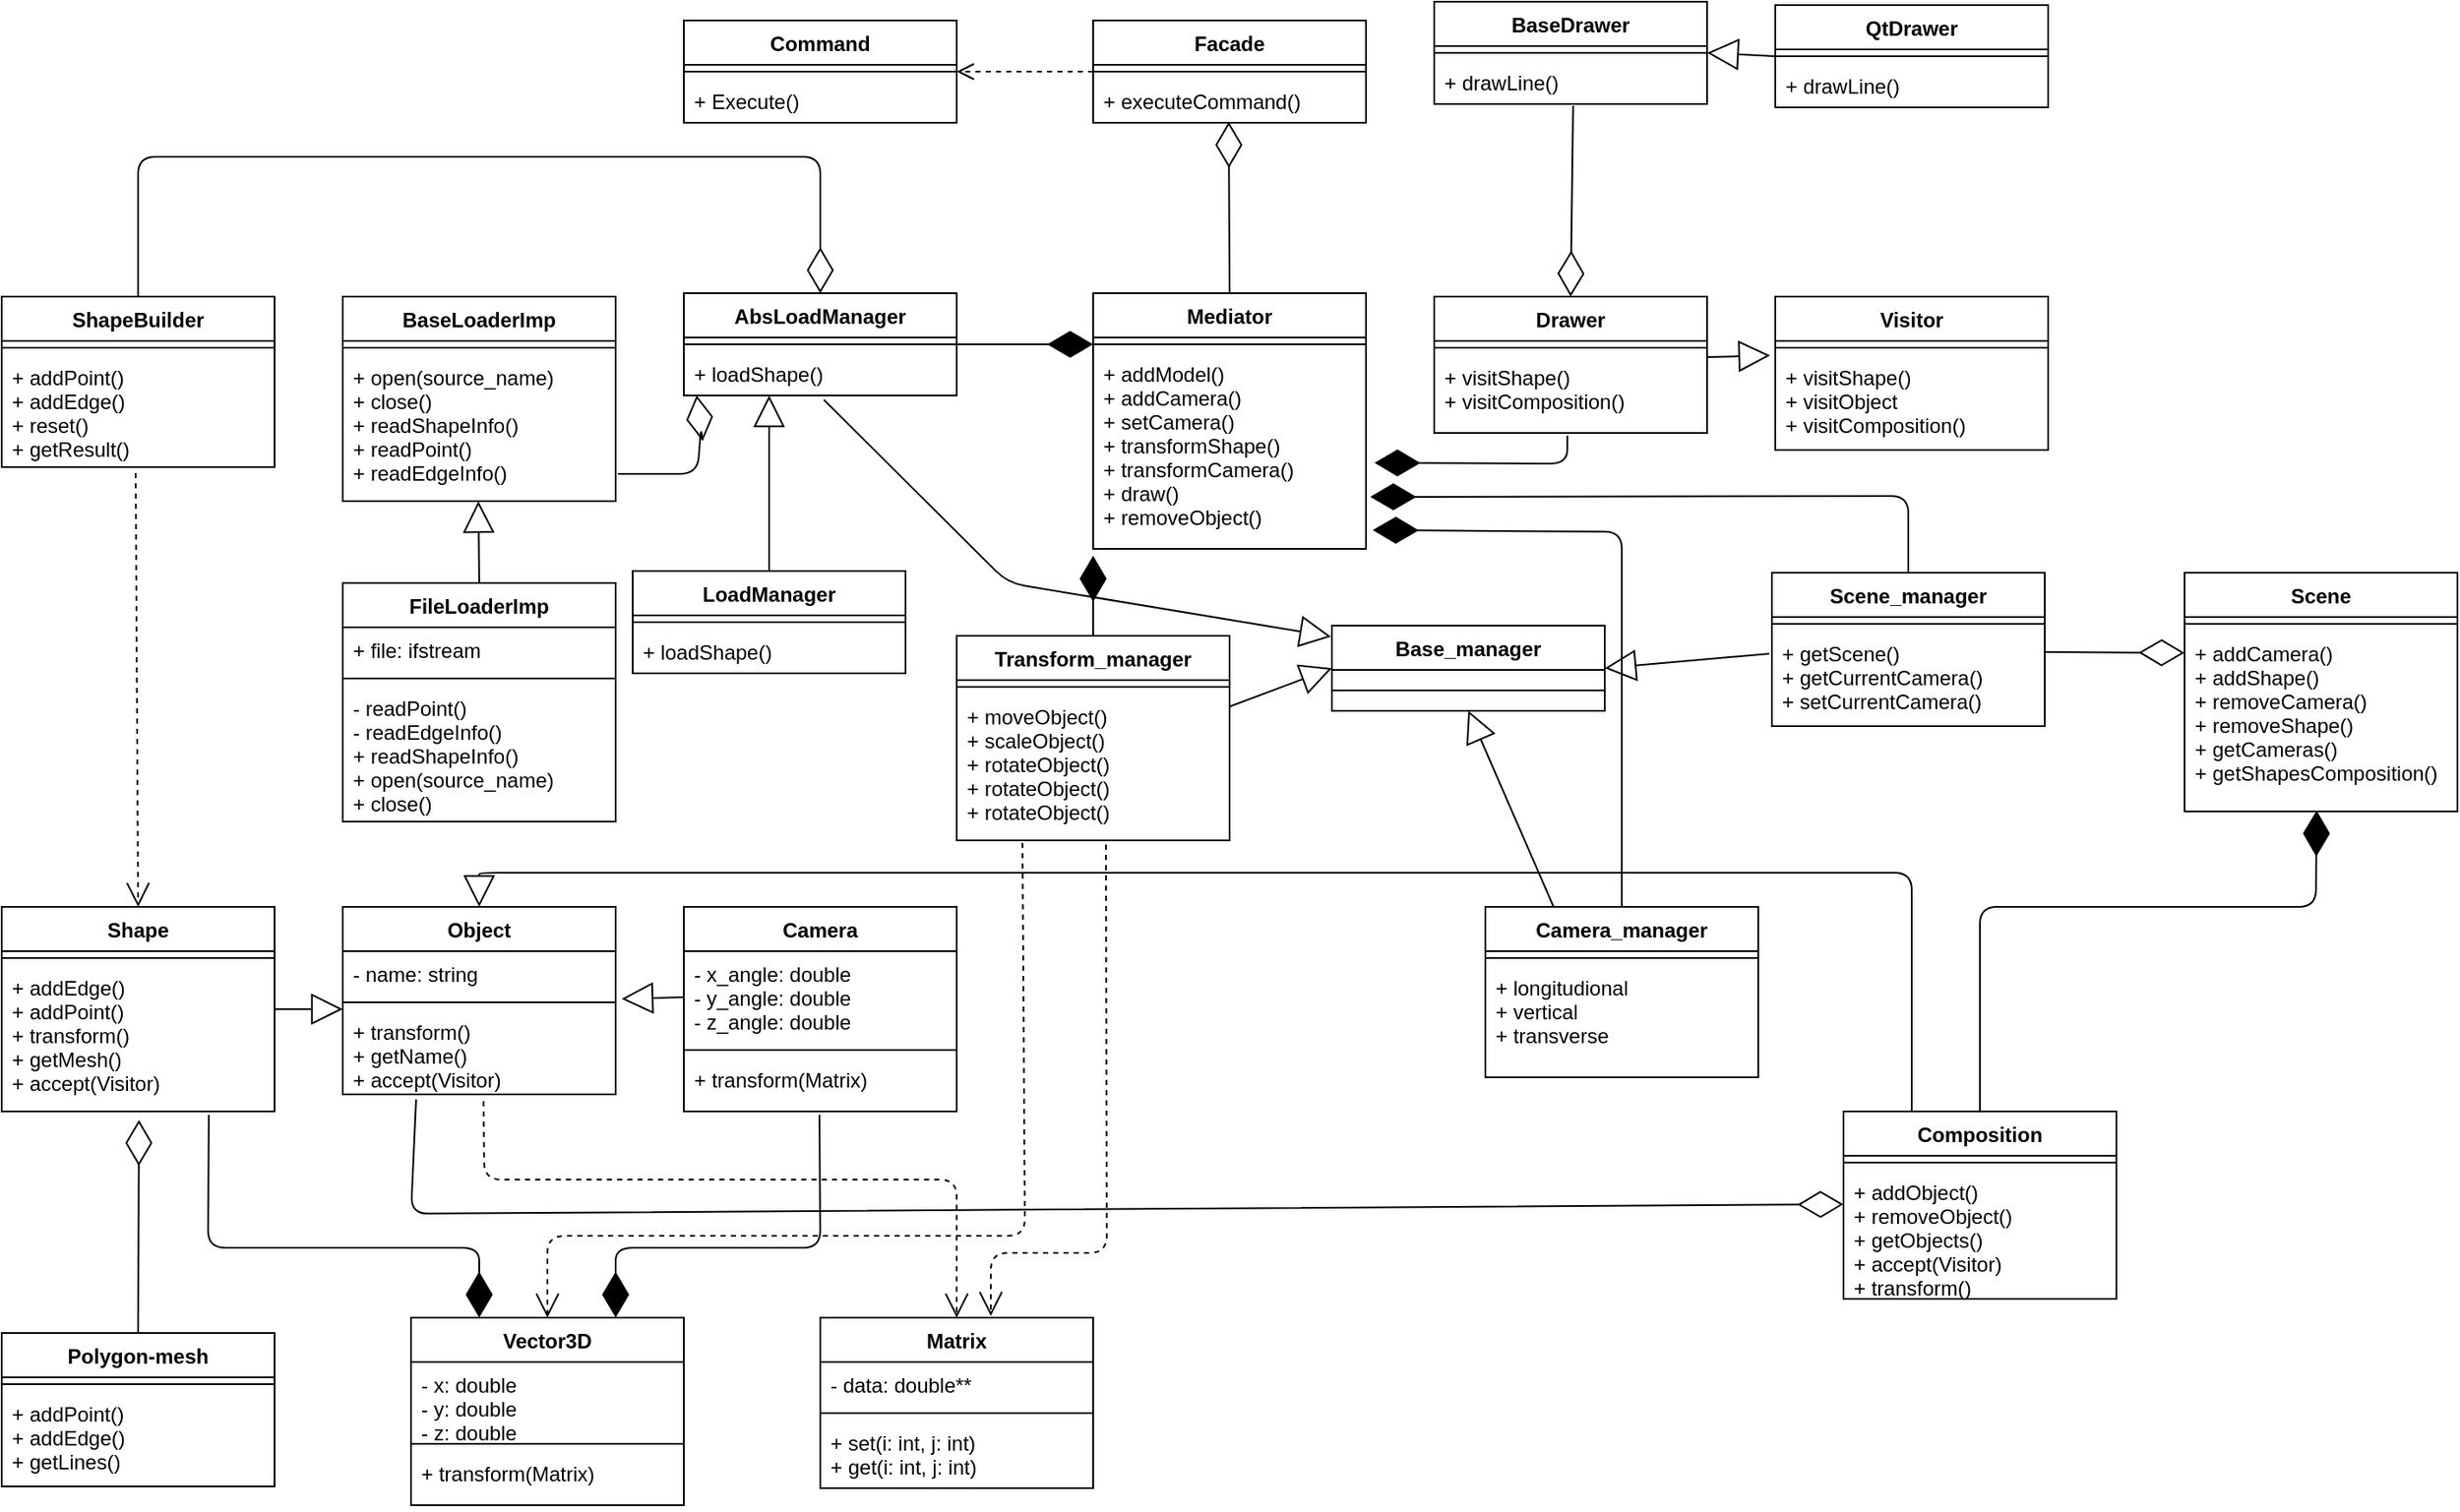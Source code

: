 <mxfile version="10.7.5" type="google"><diagram id="w1G492nWQFqVgX1udvdX" name="Page-1"><mxGraphModel dx="1858" dy="935" grid="1" gridSize="10" guides="1" tooltips="1" connect="1" arrows="1" fold="1" page="1" pageScale="1" pageWidth="827" pageHeight="1169" math="0" shadow="0"><root><mxCell id="0"/><mxCell id="1" parent="0"/><mxCell id="ys8vmqnm16T5Md3yxs8v-1" value="Facade" style="swimlane;fontStyle=1;align=center;verticalAlign=top;childLayout=stackLayout;horizontal=1;startSize=26;horizontalStack=0;resizeParent=1;resizeParentMax=0;resizeLast=0;collapsible=1;marginBottom=0;" vertex="1" parent="1"><mxGeometry x="360" y="40" width="160" height="60" as="geometry"/></mxCell><mxCell id="ys8vmqnm16T5Md3yxs8v-3" value="" style="line;strokeWidth=1;fillColor=none;align=left;verticalAlign=middle;spacingTop=-1;spacingLeft=3;spacingRight=3;rotatable=0;labelPosition=right;points=[];portConstraint=eastwest;" vertex="1" parent="ys8vmqnm16T5Md3yxs8v-1"><mxGeometry y="26" width="160" height="8" as="geometry"/></mxCell><mxCell id="ys8vmqnm16T5Md3yxs8v-4" value="+ executeCommand()" style="text;strokeColor=none;fillColor=none;align=left;verticalAlign=top;spacingLeft=4;spacingRight=4;overflow=hidden;rotatable=0;points=[[0,0.5],[1,0.5]];portConstraint=eastwest;" vertex="1" parent="ys8vmqnm16T5Md3yxs8v-1"><mxGeometry y="34" width="160" height="26" as="geometry"/></mxCell><mxCell id="ys8vmqnm16T5Md3yxs8v-5" value="Command" style="swimlane;fontStyle=1;align=center;verticalAlign=top;childLayout=stackLayout;horizontal=1;startSize=26;horizontalStack=0;resizeParent=1;resizeParentMax=0;resizeLast=0;collapsible=1;marginBottom=0;" vertex="1" parent="1"><mxGeometry x="120" y="40" width="160" height="60" as="geometry"/></mxCell><mxCell id="ys8vmqnm16T5Md3yxs8v-7" value="" style="line;strokeWidth=1;fillColor=none;align=left;verticalAlign=middle;spacingTop=-1;spacingLeft=3;spacingRight=3;rotatable=0;labelPosition=right;points=[];portConstraint=eastwest;" vertex="1" parent="ys8vmqnm16T5Md3yxs8v-5"><mxGeometry y="26" width="160" height="8" as="geometry"/></mxCell><mxCell id="ys8vmqnm16T5Md3yxs8v-8" value="+ Execute()" style="text;strokeColor=none;fillColor=none;align=left;verticalAlign=top;spacingLeft=4;spacingRight=4;overflow=hidden;rotatable=0;points=[[0,0.5],[1,0.5]];portConstraint=eastwest;" vertex="1" parent="ys8vmqnm16T5Md3yxs8v-5"><mxGeometry y="34" width="160" height="26" as="geometry"/></mxCell><mxCell id="ys8vmqnm16T5Md3yxs8v-9" value="" style="html=1;verticalAlign=bottom;endArrow=open;dashed=1;endSize=8;entryX=1;entryY=0.5;entryDx=0;entryDy=0;exitX=0;exitY=0.5;exitDx=0;exitDy=0;" edge="1" parent="1" source="ys8vmqnm16T5Md3yxs8v-1" target="ys8vmqnm16T5Md3yxs8v-5"><mxGeometry relative="1" as="geometry"><mxPoint x="440" y="210" as="sourcePoint"/><mxPoint x="360" y="210" as="targetPoint"/></mxGeometry></mxCell><mxCell id="ys8vmqnm16T5Md3yxs8v-10" value="" style="endArrow=diamondThin;endFill=0;endSize=24;html=1;entryX=0.497;entryY=0.981;entryDx=0;entryDy=0;entryPerimeter=0;" edge="1" parent="1" target="ys8vmqnm16T5Md3yxs8v-4"><mxGeometry width="160" relative="1" as="geometry"><mxPoint x="440" y="200" as="sourcePoint"/><mxPoint x="570" y="300" as="targetPoint"/></mxGeometry></mxCell><mxCell id="ys8vmqnm16T5Md3yxs8v-11" value="Mediator&#10;" style="swimlane;fontStyle=1;align=center;verticalAlign=top;childLayout=stackLayout;horizontal=1;startSize=26;horizontalStack=0;resizeParent=1;resizeParentMax=0;resizeLast=0;collapsible=1;marginBottom=0;" vertex="1" parent="1"><mxGeometry x="360" y="200" width="160" height="150" as="geometry"/></mxCell><mxCell id="ys8vmqnm16T5Md3yxs8v-13" value="" style="line;strokeWidth=1;fillColor=none;align=left;verticalAlign=middle;spacingTop=-1;spacingLeft=3;spacingRight=3;rotatable=0;labelPosition=right;points=[];portConstraint=eastwest;" vertex="1" parent="ys8vmqnm16T5Md3yxs8v-11"><mxGeometry y="26" width="160" height="8" as="geometry"/></mxCell><mxCell id="ys8vmqnm16T5Md3yxs8v-14" value="+ addModel()&#10;+ addCamera()&#10;+ setCamera()&#10;+ transformShape()&#10;+ transformCamera()&#10;+ draw()&#10;+ removeObject()&#10;" style="text;strokeColor=none;fillColor=none;align=left;verticalAlign=top;spacingLeft=4;spacingRight=4;overflow=hidden;rotatable=0;points=[[0,0.5],[1,0.5]];portConstraint=eastwest;" vertex="1" parent="ys8vmqnm16T5Md3yxs8v-11"><mxGeometry y="34" width="160" height="116" as="geometry"/></mxCell><mxCell id="ys8vmqnm16T5Md3yxs8v-15" value="Drawer" style="swimlane;fontStyle=1;align=center;verticalAlign=top;childLayout=stackLayout;horizontal=1;startSize=26;horizontalStack=0;resizeParent=1;resizeParentMax=0;resizeLast=0;collapsible=1;marginBottom=0;" vertex="1" parent="1"><mxGeometry x="560" y="202" width="160" height="80" as="geometry"/></mxCell><mxCell id="ys8vmqnm16T5Md3yxs8v-17" value="" style="line;strokeWidth=1;fillColor=none;align=left;verticalAlign=middle;spacingTop=-1;spacingLeft=3;spacingRight=3;rotatable=0;labelPosition=right;points=[];portConstraint=eastwest;" vertex="1" parent="ys8vmqnm16T5Md3yxs8v-15"><mxGeometry y="26" width="160" height="8" as="geometry"/></mxCell><mxCell id="ys8vmqnm16T5Md3yxs8v-18" value="+ visitShape()&#10;+ visitComposition()&#10;" style="text;strokeColor=none;fillColor=none;align=left;verticalAlign=top;spacingLeft=4;spacingRight=4;overflow=hidden;rotatable=0;points=[[0,0.5],[1,0.5]];portConstraint=eastwest;" vertex="1" parent="ys8vmqnm16T5Md3yxs8v-15"><mxGeometry y="34" width="160" height="46" as="geometry"/></mxCell><mxCell id="ys8vmqnm16T5Md3yxs8v-19" value="" style="endArrow=diamondThin;endFill=0;endSize=24;html=1;entryX=0.5;entryY=0;entryDx=0;entryDy=0;exitX=0.509;exitY=1.039;exitDx=0;exitDy=0;exitPerimeter=0;" edge="1" parent="1" source="ys8vmqnm16T5Md3yxs8v-23" target="ys8vmqnm16T5Md3yxs8v-15"><mxGeometry width="160" relative="1" as="geometry"><mxPoint x="640" y="120" as="sourcePoint"/><mxPoint x="740" y="110" as="targetPoint"/></mxGeometry></mxCell><mxCell id="ys8vmqnm16T5Md3yxs8v-20" value="BaseDrawer" style="swimlane;fontStyle=1;align=center;verticalAlign=top;childLayout=stackLayout;horizontal=1;startSize=26;horizontalStack=0;resizeParent=1;resizeParentMax=0;resizeLast=0;collapsible=1;marginBottom=0;" vertex="1" parent="1"><mxGeometry x="560" y="29" width="160" height="60" as="geometry"/></mxCell><mxCell id="ys8vmqnm16T5Md3yxs8v-22" value="" style="line;strokeWidth=1;fillColor=none;align=left;verticalAlign=middle;spacingTop=-1;spacingLeft=3;spacingRight=3;rotatable=0;labelPosition=right;points=[];portConstraint=eastwest;" vertex="1" parent="ys8vmqnm16T5Md3yxs8v-20"><mxGeometry y="26" width="160" height="8" as="geometry"/></mxCell><mxCell id="ys8vmqnm16T5Md3yxs8v-23" value="+ drawLine()" style="text;strokeColor=none;fillColor=none;align=left;verticalAlign=top;spacingLeft=4;spacingRight=4;overflow=hidden;rotatable=0;points=[[0,0.5],[1,0.5]];portConstraint=eastwest;" vertex="1" parent="ys8vmqnm16T5Md3yxs8v-20"><mxGeometry y="34" width="160" height="26" as="geometry"/></mxCell><mxCell id="ys8vmqnm16T5Md3yxs8v-25" value="QtDrawer" style="swimlane;fontStyle=1;align=center;verticalAlign=top;childLayout=stackLayout;horizontal=1;startSize=26;horizontalStack=0;resizeParent=1;resizeParentMax=0;resizeLast=0;collapsible=1;marginBottom=0;" vertex="1" parent="1"><mxGeometry x="760" y="31" width="160" height="60" as="geometry"/></mxCell><mxCell id="ys8vmqnm16T5Md3yxs8v-27" value="" style="line;strokeWidth=1;fillColor=none;align=left;verticalAlign=middle;spacingTop=-1;spacingLeft=3;spacingRight=3;rotatable=0;labelPosition=right;points=[];portConstraint=eastwest;" vertex="1" parent="ys8vmqnm16T5Md3yxs8v-25"><mxGeometry y="26" width="160" height="8" as="geometry"/></mxCell><mxCell id="ys8vmqnm16T5Md3yxs8v-28" value="+ drawLine()" style="text;strokeColor=none;fillColor=none;align=left;verticalAlign=top;spacingLeft=4;spacingRight=4;overflow=hidden;rotatable=0;points=[[0,0.5],[1,0.5]];portConstraint=eastwest;" vertex="1" parent="ys8vmqnm16T5Md3yxs8v-25"><mxGeometry y="34" width="160" height="26" as="geometry"/></mxCell><mxCell id="ys8vmqnm16T5Md3yxs8v-29" value="" style="endArrow=block;endSize=16;endFill=0;html=1;exitX=0;exitY=0.5;exitDx=0;exitDy=0;entryX=1;entryY=0.5;entryDx=0;entryDy=0;" edge="1" parent="1" source="ys8vmqnm16T5Md3yxs8v-25" target="ys8vmqnm16T5Md3yxs8v-20"><mxGeometry width="160" relative="1" as="geometry"><mxPoint x="860" y="140" as="sourcePoint"/><mxPoint x="1020" y="140" as="targetPoint"/></mxGeometry></mxCell><mxCell id="ys8vmqnm16T5Md3yxs8v-30" value="Visitor" style="swimlane;fontStyle=1;align=center;verticalAlign=top;childLayout=stackLayout;horizontal=1;startSize=26;horizontalStack=0;resizeParent=1;resizeParentMax=0;resizeLast=0;collapsible=1;marginBottom=0;" vertex="1" parent="1"><mxGeometry x="760" y="202" width="160" height="90" as="geometry"/></mxCell><mxCell id="ys8vmqnm16T5Md3yxs8v-32" value="" style="line;strokeWidth=1;fillColor=none;align=left;verticalAlign=middle;spacingTop=-1;spacingLeft=3;spacingRight=3;rotatable=0;labelPosition=right;points=[];portConstraint=eastwest;" vertex="1" parent="ys8vmqnm16T5Md3yxs8v-30"><mxGeometry y="26" width="160" height="8" as="geometry"/></mxCell><mxCell id="ys8vmqnm16T5Md3yxs8v-33" value="+ visitShape()&#10;+ visitObject&#10;+ visitComposition()" style="text;strokeColor=none;fillColor=none;align=left;verticalAlign=top;spacingLeft=4;spacingRight=4;overflow=hidden;rotatable=0;points=[[0,0.5],[1,0.5]];portConstraint=eastwest;" vertex="1" parent="ys8vmqnm16T5Md3yxs8v-30"><mxGeometry y="34" width="160" height="56" as="geometry"/></mxCell><mxCell id="ys8vmqnm16T5Md3yxs8v-34" value="" style="endArrow=block;endSize=16;endFill=0;html=1;exitX=1;exitY=0.033;exitDx=0;exitDy=0;exitPerimeter=0;entryX=-0.019;entryY=0.009;entryDx=0;entryDy=0;entryPerimeter=0;" edge="1" parent="1" source="ys8vmqnm16T5Md3yxs8v-18" target="ys8vmqnm16T5Md3yxs8v-33"><mxGeometry width="160" relative="1" as="geometry"><mxPoint x="680" y="450" as="sourcePoint"/><mxPoint x="750" y="238" as="targetPoint"/></mxGeometry></mxCell><mxCell id="ys8vmqnm16T5Md3yxs8v-35" value="" style="endArrow=diamondThin;endFill=1;endSize=24;html=1;exitX=0.488;exitY=1.033;exitDx=0;exitDy=0;exitPerimeter=0;entryX=1.031;entryY=0.565;entryDx=0;entryDy=0;entryPerimeter=0;" edge="1" parent="1" source="ys8vmqnm16T5Md3yxs8v-18" target="ys8vmqnm16T5Md3yxs8v-14"><mxGeometry width="160" relative="1" as="geometry"><mxPoint x="560" y="470" as="sourcePoint"/><mxPoint x="638" y="360" as="targetPoint"/><Array as="points"><mxPoint x="638" y="300"/></Array></mxGeometry></mxCell><mxCell id="ys8vmqnm16T5Md3yxs8v-40" value="AbsLoadManager" style="swimlane;fontStyle=1;align=center;verticalAlign=top;childLayout=stackLayout;horizontal=1;startSize=26;horizontalStack=0;resizeParent=1;resizeParentMax=0;resizeLast=0;collapsible=1;marginBottom=0;" vertex="1" parent="1"><mxGeometry x="120" y="200" width="160" height="60" as="geometry"/></mxCell><mxCell id="ys8vmqnm16T5Md3yxs8v-42" value="" style="line;strokeWidth=1;fillColor=none;align=left;verticalAlign=middle;spacingTop=-1;spacingLeft=3;spacingRight=3;rotatable=0;labelPosition=right;points=[];portConstraint=eastwest;" vertex="1" parent="ys8vmqnm16T5Md3yxs8v-40"><mxGeometry y="26" width="160" height="8" as="geometry"/></mxCell><mxCell id="ys8vmqnm16T5Md3yxs8v-43" value="+ loadShape()" style="text;strokeColor=none;fillColor=none;align=left;verticalAlign=top;spacingLeft=4;spacingRight=4;overflow=hidden;rotatable=0;points=[[0,0.5],[1,0.5]];portConstraint=eastwest;" vertex="1" parent="ys8vmqnm16T5Md3yxs8v-40"><mxGeometry y="34" width="160" height="26" as="geometry"/></mxCell><mxCell id="ys8vmqnm16T5Md3yxs8v-45" value="BaseLoaderImp" style="swimlane;fontStyle=1;align=center;verticalAlign=top;childLayout=stackLayout;horizontal=1;startSize=26;horizontalStack=0;resizeParent=1;resizeParentMax=0;resizeLast=0;collapsible=1;marginBottom=0;" vertex="1" parent="1"><mxGeometry x="-80" y="202" width="160" height="120" as="geometry"/></mxCell><mxCell id="ys8vmqnm16T5Md3yxs8v-47" value="" style="line;strokeWidth=1;fillColor=none;align=left;verticalAlign=middle;spacingTop=-1;spacingLeft=3;spacingRight=3;rotatable=0;labelPosition=right;points=[];portConstraint=eastwest;" vertex="1" parent="ys8vmqnm16T5Md3yxs8v-45"><mxGeometry y="26" width="160" height="8" as="geometry"/></mxCell><mxCell id="ys8vmqnm16T5Md3yxs8v-48" value="+ open(source_name)&#10;+ close()&#10;+ readShapeInfo()&#10;+ readPoint()&#10;+ readEdgeInfo()&#10;" style="text;strokeColor=none;fillColor=none;align=left;verticalAlign=top;spacingLeft=4;spacingRight=4;overflow=hidden;rotatable=0;points=[[0,0.5],[1,0.5]];portConstraint=eastwest;" vertex="1" parent="ys8vmqnm16T5Md3yxs8v-45"><mxGeometry y="34" width="160" height="86" as="geometry"/></mxCell><mxCell id="ys8vmqnm16T5Md3yxs8v-49" value="FileLoaderImp" style="swimlane;fontStyle=1;align=center;verticalAlign=top;childLayout=stackLayout;horizontal=1;startSize=26;horizontalStack=0;resizeParent=1;resizeParentMax=0;resizeLast=0;collapsible=1;marginBottom=0;" vertex="1" parent="1"><mxGeometry x="-80" y="370" width="160" height="140" as="geometry"/></mxCell><mxCell id="ys8vmqnm16T5Md3yxs8v-50" value="+ file: ifstream" style="text;strokeColor=none;fillColor=none;align=left;verticalAlign=top;spacingLeft=4;spacingRight=4;overflow=hidden;rotatable=0;points=[[0,0.5],[1,0.5]];portConstraint=eastwest;" vertex="1" parent="ys8vmqnm16T5Md3yxs8v-49"><mxGeometry y="26" width="160" height="26" as="geometry"/></mxCell><mxCell id="ys8vmqnm16T5Md3yxs8v-51" value="" style="line;strokeWidth=1;fillColor=none;align=left;verticalAlign=middle;spacingTop=-1;spacingLeft=3;spacingRight=3;rotatable=0;labelPosition=right;points=[];portConstraint=eastwest;" vertex="1" parent="ys8vmqnm16T5Md3yxs8v-49"><mxGeometry y="52" width="160" height="8" as="geometry"/></mxCell><mxCell id="ys8vmqnm16T5Md3yxs8v-52" value="- readPoint()&#10;- readEdgeInfo()&#10;+ readShapeInfo()&#10;+ open(source_name)&#10;+ close()&#10;" style="text;strokeColor=none;fillColor=none;align=left;verticalAlign=top;spacingLeft=4;spacingRight=4;overflow=hidden;rotatable=0;points=[[0,0.5],[1,0.5]];portConstraint=eastwest;" vertex="1" parent="ys8vmqnm16T5Md3yxs8v-49"><mxGeometry y="60" width="160" height="80" as="geometry"/></mxCell><mxCell id="ys8vmqnm16T5Md3yxs8v-54" value="" style="endArrow=block;endSize=16;endFill=0;html=1;exitX=0.5;exitY=0;exitDx=0;exitDy=0;entryX=0.497;entryY=1;entryDx=0;entryDy=0;entryPerimeter=0;" edge="1" parent="1" source="ys8vmqnm16T5Md3yxs8v-49" target="ys8vmqnm16T5Md3yxs8v-48"><mxGeometry width="160" relative="1" as="geometry"><mxPoint x="80" y="620" as="sourcePoint"/><mxPoint x="240" y="620" as="targetPoint"/></mxGeometry></mxCell><mxCell id="ys8vmqnm16T5Md3yxs8v-56" value="" style="endArrow=diamondThin;endFill=0;endSize=24;html=1;exitX=1.009;exitY=0.814;exitDx=0;exitDy=0;entryX=0.047;entryY=1;entryDx=0;entryDy=0;entryPerimeter=0;exitPerimeter=0;" edge="1" parent="1" source="ys8vmqnm16T5Md3yxs8v-48" target="ys8vmqnm16T5Md3yxs8v-43"><mxGeometry width="160" relative="1" as="geometry"><mxPoint x="140" y="410" as="sourcePoint"/><mxPoint x="180" y="279" as="targetPoint"/><Array as="points"><mxPoint x="128" y="306"/><mxPoint x="130" y="279"/></Array></mxGeometry></mxCell><mxCell id="ys8vmqnm16T5Md3yxs8v-57" value="LoadManager" style="swimlane;fontStyle=1;align=center;verticalAlign=top;childLayout=stackLayout;horizontal=1;startSize=26;horizontalStack=0;resizeParent=1;resizeParentMax=0;resizeLast=0;collapsible=1;marginBottom=0;" vertex="1" parent="1"><mxGeometry x="90" y="363" width="160" height="60" as="geometry"/></mxCell><mxCell id="ys8vmqnm16T5Md3yxs8v-59" value="" style="line;strokeWidth=1;fillColor=none;align=left;verticalAlign=middle;spacingTop=-1;spacingLeft=3;spacingRight=3;rotatable=0;labelPosition=right;points=[];portConstraint=eastwest;" vertex="1" parent="ys8vmqnm16T5Md3yxs8v-57"><mxGeometry y="26" width="160" height="8" as="geometry"/></mxCell><mxCell id="ys8vmqnm16T5Md3yxs8v-60" value="+ loadShape()" style="text;strokeColor=none;fillColor=none;align=left;verticalAlign=top;spacingLeft=4;spacingRight=4;overflow=hidden;rotatable=0;points=[[0,0.5],[1,0.5]];portConstraint=eastwest;" vertex="1" parent="ys8vmqnm16T5Md3yxs8v-57"><mxGeometry y="34" width="160" height="26" as="geometry"/></mxCell><mxCell id="ys8vmqnm16T5Md3yxs8v-62" value="" style="endArrow=block;endSize=16;endFill=0;html=1;exitX=0.5;exitY=0;exitDx=0;exitDy=0;entryX=0.497;entryY=1.039;entryDx=0;entryDy=0;entryPerimeter=0;" edge="1" parent="1" source="ys8vmqnm16T5Md3yxs8v-57"><mxGeometry width="160" relative="1" as="geometry"><mxPoint x="360" y="409" as="sourcePoint"/><mxPoint x="170" y="260" as="targetPoint"/></mxGeometry></mxCell><mxCell id="ys8vmqnm16T5Md3yxs8v-63" value="" style="endArrow=diamondThin;endFill=1;endSize=24;html=1;exitX=1;exitY=0.5;exitDx=0;exitDy=0;" edge="1" parent="1" source="ys8vmqnm16T5Md3yxs8v-40"><mxGeometry width="160" relative="1" as="geometry"><mxPoint x="400" y="440" as="sourcePoint"/><mxPoint x="360" y="230" as="targetPoint"/></mxGeometry></mxCell><mxCell id="ys8vmqnm16T5Md3yxs8v-64" value="ShapeBuilder" style="swimlane;fontStyle=1;align=center;verticalAlign=top;childLayout=stackLayout;horizontal=1;startSize=26;horizontalStack=0;resizeParent=1;resizeParentMax=0;resizeLast=0;collapsible=1;marginBottom=0;" vertex="1" parent="1"><mxGeometry x="-280" y="202" width="160" height="100" as="geometry"/></mxCell><mxCell id="ys8vmqnm16T5Md3yxs8v-66" value="" style="line;strokeWidth=1;fillColor=none;align=left;verticalAlign=middle;spacingTop=-1;spacingLeft=3;spacingRight=3;rotatable=0;labelPosition=right;points=[];portConstraint=eastwest;" vertex="1" parent="ys8vmqnm16T5Md3yxs8v-64"><mxGeometry y="26" width="160" height="8" as="geometry"/></mxCell><mxCell id="ys8vmqnm16T5Md3yxs8v-67" value="+ addPoint()&#10;+ addEdge()&#10;+ reset()&#10;+ getResult()&#10;" style="text;strokeColor=none;fillColor=none;align=left;verticalAlign=top;spacingLeft=4;spacingRight=4;overflow=hidden;rotatable=0;points=[[0,0.5],[1,0.5]];portConstraint=eastwest;" vertex="1" parent="ys8vmqnm16T5Md3yxs8v-64"><mxGeometry y="34" width="160" height="66" as="geometry"/></mxCell><mxCell id="ys8vmqnm16T5Md3yxs8v-69" value="" style="endArrow=diamondThin;endFill=0;endSize=24;html=1;exitX=0.5;exitY=0;exitDx=0;exitDy=0;entryX=0.5;entryY=0;entryDx=0;entryDy=0;" edge="1" parent="1" source="ys8vmqnm16T5Md3yxs8v-64" target="ys8vmqnm16T5Md3yxs8v-40"><mxGeometry width="160" relative="1" as="geometry"><mxPoint x="-140" y="110" as="sourcePoint"/><mxPoint x="300" y="120" as="targetPoint"/><Array as="points"><mxPoint x="-200" y="120"/><mxPoint x="200" y="120"/></Array></mxGeometry></mxCell><mxCell id="ys8vmqnm16T5Md3yxs8v-70" value="Shape" style="swimlane;fontStyle=1;align=center;verticalAlign=top;childLayout=stackLayout;horizontal=1;startSize=26;horizontalStack=0;resizeParent=1;resizeParentMax=0;resizeLast=0;collapsible=1;marginBottom=0;" vertex="1" parent="1"><mxGeometry x="-280" y="560" width="160" height="120" as="geometry"/></mxCell><mxCell id="ys8vmqnm16T5Md3yxs8v-72" value="" style="line;strokeWidth=1;fillColor=none;align=left;verticalAlign=middle;spacingTop=-1;spacingLeft=3;spacingRight=3;rotatable=0;labelPosition=right;points=[];portConstraint=eastwest;" vertex="1" parent="ys8vmqnm16T5Md3yxs8v-70"><mxGeometry y="26" width="160" height="8" as="geometry"/></mxCell><mxCell id="ys8vmqnm16T5Md3yxs8v-73" value="+ addEdge()&#10;+ addPoint()&#10;+ transform()&#10;+ getMesh()&#10;+ accept(Visitor)&#10;" style="text;strokeColor=none;fillColor=none;align=left;verticalAlign=top;spacingLeft=4;spacingRight=4;overflow=hidden;rotatable=0;points=[[0,0.5],[1,0.5]];portConstraint=eastwest;" vertex="1" parent="ys8vmqnm16T5Md3yxs8v-70"><mxGeometry y="34" width="160" height="86" as="geometry"/></mxCell><mxCell id="ys8vmqnm16T5Md3yxs8v-74" value="" style="endArrow=open;endSize=12;dashed=1;html=1;exitX=0.491;exitY=1.053;exitDx=0;exitDy=0;exitPerimeter=0;entryX=0.5;entryY=0;entryDx=0;entryDy=0;" edge="1" parent="1" source="ys8vmqnm16T5Md3yxs8v-67" target="ys8vmqnm16T5Md3yxs8v-70"><mxGeometry width="160" relative="1" as="geometry"><mxPoint x="-300" y="450" as="sourcePoint"/><mxPoint x="-140" y="450" as="targetPoint"/></mxGeometry></mxCell><mxCell id="ys8vmqnm16T5Md3yxs8v-75" value="Polygon-mesh" style="swimlane;fontStyle=1;align=center;verticalAlign=top;childLayout=stackLayout;horizontal=1;startSize=26;horizontalStack=0;resizeParent=1;resizeParentMax=0;resizeLast=0;collapsible=1;marginBottom=0;" vertex="1" parent="1"><mxGeometry x="-280" y="810" width="160" height="90" as="geometry"/></mxCell><mxCell id="ys8vmqnm16T5Md3yxs8v-77" value="" style="line;strokeWidth=1;fillColor=none;align=left;verticalAlign=middle;spacingTop=-1;spacingLeft=3;spacingRight=3;rotatable=0;labelPosition=right;points=[];portConstraint=eastwest;" vertex="1" parent="ys8vmqnm16T5Md3yxs8v-75"><mxGeometry y="26" width="160" height="8" as="geometry"/></mxCell><mxCell id="ys8vmqnm16T5Md3yxs8v-78" value="+ addPoint()&#10;+ addEdge()&#10;+ getLines()&#10;" style="text;strokeColor=none;fillColor=none;align=left;verticalAlign=top;spacingLeft=4;spacingRight=4;overflow=hidden;rotatable=0;points=[[0,0.5],[1,0.5]];portConstraint=eastwest;" vertex="1" parent="ys8vmqnm16T5Md3yxs8v-75"><mxGeometry y="34" width="160" height="56" as="geometry"/></mxCell><mxCell id="ys8vmqnm16T5Md3yxs8v-80" value="" style="endArrow=diamondThin;endFill=0;endSize=24;html=1;exitX=0.5;exitY=0;exitDx=0;exitDy=0;entryX=0.503;entryY=1.058;entryDx=0;entryDy=0;entryPerimeter=0;" edge="1" parent="1" source="ys8vmqnm16T5Md3yxs8v-75" target="ys8vmqnm16T5Md3yxs8v-73"><mxGeometry width="160" relative="1" as="geometry"><mxPoint x="-210" y="740" as="sourcePoint"/><mxPoint x="-50" y="740" as="targetPoint"/></mxGeometry></mxCell><mxCell id="ys8vmqnm16T5Md3yxs8v-81" value="Object" style="swimlane;fontStyle=1;align=center;verticalAlign=top;childLayout=stackLayout;horizontal=1;startSize=26;horizontalStack=0;resizeParent=1;resizeParentMax=0;resizeLast=0;collapsible=1;marginBottom=0;" vertex="1" parent="1"><mxGeometry x="-80" y="560" width="160" height="110" as="geometry"/></mxCell><mxCell id="ys8vmqnm16T5Md3yxs8v-82" value="- name: string" style="text;strokeColor=none;fillColor=none;align=left;verticalAlign=top;spacingLeft=4;spacingRight=4;overflow=hidden;rotatable=0;points=[[0,0.5],[1,0.5]];portConstraint=eastwest;" vertex="1" parent="ys8vmqnm16T5Md3yxs8v-81"><mxGeometry y="26" width="160" height="26" as="geometry"/></mxCell><mxCell id="ys8vmqnm16T5Md3yxs8v-83" value="" style="line;strokeWidth=1;fillColor=none;align=left;verticalAlign=middle;spacingTop=-1;spacingLeft=3;spacingRight=3;rotatable=0;labelPosition=right;points=[];portConstraint=eastwest;" vertex="1" parent="ys8vmqnm16T5Md3yxs8v-81"><mxGeometry y="52" width="160" height="8" as="geometry"/></mxCell><mxCell id="ys8vmqnm16T5Md3yxs8v-84" value="+ transform()&#10;+ getName()&#10;+ accept(Visitor)&#10;" style="text;strokeColor=none;fillColor=none;align=left;verticalAlign=top;spacingLeft=4;spacingRight=4;overflow=hidden;rotatable=0;points=[[0,0.5],[1,0.5]];portConstraint=eastwest;" vertex="1" parent="ys8vmqnm16T5Md3yxs8v-81"><mxGeometry y="60" width="160" height="50" as="geometry"/></mxCell><mxCell id="ys8vmqnm16T5Md3yxs8v-85" value="" style="endArrow=block;endSize=16;endFill=0;html=1;" edge="1" parent="1"><mxGeometry width="160" relative="1" as="geometry"><mxPoint x="-120" y="620" as="sourcePoint"/><mxPoint x="-80" y="620" as="targetPoint"/></mxGeometry></mxCell><mxCell id="ys8vmqnm16T5Md3yxs8v-86" value="Camera" style="swimlane;fontStyle=1;align=center;verticalAlign=top;childLayout=stackLayout;horizontal=1;startSize=26;horizontalStack=0;resizeParent=1;resizeParentMax=0;resizeLast=0;collapsible=1;marginBottom=0;" vertex="1" parent="1"><mxGeometry x="120" y="560" width="160" height="120" as="geometry"/></mxCell><mxCell id="ys8vmqnm16T5Md3yxs8v-87" value="- x_angle: double&#10;- y_angle: double&#10;- z_angle: double&#10;" style="text;strokeColor=none;fillColor=none;align=left;verticalAlign=top;spacingLeft=4;spacingRight=4;overflow=hidden;rotatable=0;points=[[0,0.5],[1,0.5]];portConstraint=eastwest;" vertex="1" parent="ys8vmqnm16T5Md3yxs8v-86"><mxGeometry y="26" width="160" height="54" as="geometry"/></mxCell><mxCell id="ys8vmqnm16T5Md3yxs8v-88" value="" style="line;strokeWidth=1;fillColor=none;align=left;verticalAlign=middle;spacingTop=-1;spacingLeft=3;spacingRight=3;rotatable=0;labelPosition=right;points=[];portConstraint=eastwest;" vertex="1" parent="ys8vmqnm16T5Md3yxs8v-86"><mxGeometry y="80" width="160" height="8" as="geometry"/></mxCell><mxCell id="ys8vmqnm16T5Md3yxs8v-89" value="+ transform(Matrix)" style="text;strokeColor=none;fillColor=none;align=left;verticalAlign=top;spacingLeft=4;spacingRight=4;overflow=hidden;rotatable=0;points=[[0,0.5],[1,0.5]];portConstraint=eastwest;" vertex="1" parent="ys8vmqnm16T5Md3yxs8v-86"><mxGeometry y="88" width="160" height="32" as="geometry"/></mxCell><mxCell id="ys8vmqnm16T5Md3yxs8v-90" value="Vector3D" style="swimlane;fontStyle=1;align=center;verticalAlign=top;childLayout=stackLayout;horizontal=1;startSize=26;horizontalStack=0;resizeParent=1;resizeParentMax=0;resizeLast=0;collapsible=1;marginBottom=0;" vertex="1" parent="1"><mxGeometry x="-40" y="801" width="160" height="110" as="geometry"/></mxCell><mxCell id="ys8vmqnm16T5Md3yxs8v-91" value="- x: double&#10;- y: double&#10;- z: double&#10;" style="text;strokeColor=none;fillColor=none;align=left;verticalAlign=top;spacingLeft=4;spacingRight=4;overflow=hidden;rotatable=0;points=[[0,0.5],[1,0.5]];portConstraint=eastwest;" vertex="1" parent="ys8vmqnm16T5Md3yxs8v-90"><mxGeometry y="26" width="160" height="44" as="geometry"/></mxCell><mxCell id="ys8vmqnm16T5Md3yxs8v-92" value="" style="line;strokeWidth=1;fillColor=none;align=left;verticalAlign=middle;spacingTop=-1;spacingLeft=3;spacingRight=3;rotatable=0;labelPosition=right;points=[];portConstraint=eastwest;" vertex="1" parent="ys8vmqnm16T5Md3yxs8v-90"><mxGeometry y="70" width="160" height="8" as="geometry"/></mxCell><mxCell id="ys8vmqnm16T5Md3yxs8v-93" value="+ transform(Matrix)" style="text;strokeColor=none;fillColor=none;align=left;verticalAlign=top;spacingLeft=4;spacingRight=4;overflow=hidden;rotatable=0;points=[[0,0.5],[1,0.5]];portConstraint=eastwest;" vertex="1" parent="ys8vmqnm16T5Md3yxs8v-90"><mxGeometry y="78" width="160" height="32" as="geometry"/></mxCell><mxCell id="ys8vmqnm16T5Md3yxs8v-95" value="" style="endArrow=diamondThin;endFill=1;endSize=24;html=1;exitX=0.759;exitY=1.023;exitDx=0;exitDy=0;exitPerimeter=0;entryX=0.25;entryY=0;entryDx=0;entryDy=0;" edge="1" parent="1" source="ys8vmqnm16T5Md3yxs8v-73" target="ys8vmqnm16T5Md3yxs8v-90"><mxGeometry width="160" relative="1" as="geometry"><mxPoint x="-120" y="740" as="sourcePoint"/><mxPoint x="80" y="770" as="targetPoint"/><Array as="points"><mxPoint x="-159" y="760"/><mxPoint y="760"/></Array></mxGeometry></mxCell><mxCell id="ys8vmqnm16T5Md3yxs8v-96" value="" style="endArrow=diamondThin;endFill=1;endSize=24;html=1;exitX=0.497;exitY=1.063;exitDx=0;exitDy=0;exitPerimeter=0;entryX=0.75;entryY=0;entryDx=0;entryDy=0;" edge="1" parent="1" source="ys8vmqnm16T5Md3yxs8v-89" target="ys8vmqnm16T5Md3yxs8v-90"><mxGeometry width="160" relative="1" as="geometry"><mxPoint x="180" y="760" as="sourcePoint"/><mxPoint x="40" y="760" as="targetPoint"/><Array as="points"><mxPoint x="200" y="760"/><mxPoint x="80" y="760"/></Array></mxGeometry></mxCell><mxCell id="ys8vmqnm16T5Md3yxs8v-97" value="" style="endArrow=block;endSize=16;endFill=0;html=1;exitX=0;exitY=0.5;exitDx=0;exitDy=0;entryX=1.022;entryY=1.077;entryDx=0;entryDy=0;entryPerimeter=0;" edge="1" parent="1" source="ys8vmqnm16T5Md3yxs8v-87" target="ys8vmqnm16T5Md3yxs8v-82"><mxGeometry width="160" relative="1" as="geometry"><mxPoint x="390" y="650" as="sourcePoint"/><mxPoint x="550" y="650" as="targetPoint"/></mxGeometry></mxCell><mxCell id="ys8vmqnm16T5Md3yxs8v-98" value="Matrix" style="swimlane;fontStyle=1;align=center;verticalAlign=top;childLayout=stackLayout;horizontal=1;startSize=26;horizontalStack=0;resizeParent=1;resizeParentMax=0;resizeLast=0;collapsible=1;marginBottom=0;" vertex="1" parent="1"><mxGeometry x="200" y="801" width="160" height="100" as="geometry"/></mxCell><mxCell id="ys8vmqnm16T5Md3yxs8v-99" value="- data: double**" style="text;strokeColor=none;fillColor=none;align=left;verticalAlign=top;spacingLeft=4;spacingRight=4;overflow=hidden;rotatable=0;points=[[0,0.5],[1,0.5]];portConstraint=eastwest;" vertex="1" parent="ys8vmqnm16T5Md3yxs8v-98"><mxGeometry y="26" width="160" height="26" as="geometry"/></mxCell><mxCell id="ys8vmqnm16T5Md3yxs8v-100" value="" style="line;strokeWidth=1;fillColor=none;align=left;verticalAlign=middle;spacingTop=-1;spacingLeft=3;spacingRight=3;rotatable=0;labelPosition=right;points=[];portConstraint=eastwest;" vertex="1" parent="ys8vmqnm16T5Md3yxs8v-98"><mxGeometry y="52" width="160" height="8" as="geometry"/></mxCell><mxCell id="ys8vmqnm16T5Md3yxs8v-101" value="+ set(i: int, j: int)&#10;+ get(i: int, j: int)&#10;" style="text;strokeColor=none;fillColor=none;align=left;verticalAlign=top;spacingLeft=4;spacingRight=4;overflow=hidden;rotatable=0;points=[[0,0.5],[1,0.5]];portConstraint=eastwest;" vertex="1" parent="ys8vmqnm16T5Md3yxs8v-98"><mxGeometry y="60" width="160" height="40" as="geometry"/></mxCell><mxCell id="ys8vmqnm16T5Md3yxs8v-102" value="" style="endArrow=open;endSize=12;dashed=1;html=1;exitX=0.516;exitY=1.08;exitDx=0;exitDy=0;exitPerimeter=0;entryX=0.5;entryY=0;entryDx=0;entryDy=0;" edge="1" parent="1" source="ys8vmqnm16T5Md3yxs8v-84" target="ys8vmqnm16T5Md3yxs8v-98"><mxGeometry width="160" relative="1" as="geometry"><mxPoint x="410" y="740" as="sourcePoint"/><mxPoint x="480" y="720" as="targetPoint"/><Array as="points"><mxPoint x="3" y="720"/><mxPoint x="280" y="720"/></Array></mxGeometry></mxCell><mxCell id="ys8vmqnm16T5Md3yxs8v-103" value="Transform_manager" style="swimlane;fontStyle=1;align=center;verticalAlign=top;childLayout=stackLayout;horizontal=1;startSize=26;horizontalStack=0;resizeParent=1;resizeParentMax=0;resizeLast=0;collapsible=1;marginBottom=0;" vertex="1" parent="1"><mxGeometry x="280" y="401" width="160" height="120" as="geometry"/></mxCell><mxCell id="ys8vmqnm16T5Md3yxs8v-105" value="" style="line;strokeWidth=1;fillColor=none;align=left;verticalAlign=middle;spacingTop=-1;spacingLeft=3;spacingRight=3;rotatable=0;labelPosition=right;points=[];portConstraint=eastwest;" vertex="1" parent="ys8vmqnm16T5Md3yxs8v-103"><mxGeometry y="26" width="160" height="8" as="geometry"/></mxCell><mxCell id="ys8vmqnm16T5Md3yxs8v-106" value="+ moveObject()&#10;+ scaleObject()&#10;+ rotateObject()&#10;+ rotateObject()&#10;+ rotateObject()&#10;" style="text;strokeColor=none;fillColor=none;align=left;verticalAlign=top;spacingLeft=4;spacingRight=4;overflow=hidden;rotatable=0;points=[[0,0.5],[1,0.5]];portConstraint=eastwest;" vertex="1" parent="ys8vmqnm16T5Md3yxs8v-103"><mxGeometry y="34" width="160" height="86" as="geometry"/></mxCell><mxCell id="ys8vmqnm16T5Md3yxs8v-108" value="" style="endArrow=diamondThin;endFill=1;endSize=24;html=1;exitX=0.5;exitY=0;exitDx=0;exitDy=0;entryX=0.247;entryY=1.009;entryDx=0;entryDy=0;entryPerimeter=0;" edge="1" parent="1" source="ys8vmqnm16T5Md3yxs8v-103"><mxGeometry width="160" relative="1" as="geometry"><mxPoint x="500" y="383" as="sourcePoint"/><mxPoint x="360" y="354" as="targetPoint"/></mxGeometry></mxCell><mxCell id="ys8vmqnm16T5Md3yxs8v-109" value="" style="endArrow=open;endSize=12;dashed=1;html=1;exitX=0.241;exitY=1.018;exitDx=0;exitDy=0;exitPerimeter=0;entryX=0.5;entryY=0;entryDx=0;entryDy=0;" edge="1" parent="1" source="ys8vmqnm16T5Md3yxs8v-106" target="ys8vmqnm16T5Md3yxs8v-90"><mxGeometry x="0.769" width="160" relative="1" as="geometry"><mxPoint x="370" y="573" as="sourcePoint"/><mxPoint y="804" as="targetPoint"/><Array as="points"><mxPoint x="320" y="753"/><mxPoint x="40" y="753"/></Array><mxPoint as="offset"/></mxGeometry></mxCell><mxCell id="ys8vmqnm16T5Md3yxs8v-111" value="" style="endArrow=open;endSize=12;dashed=1;html=1;exitX=0.547;exitY=1.029;exitDx=0;exitDy=0;exitPerimeter=0;entryX=0.872;entryY=-0.045;entryDx=0;entryDy=0;entryPerimeter=0;" edge="1" parent="1" source="ys8vmqnm16T5Md3yxs8v-106"><mxGeometry width="160" relative="1" as="geometry"><mxPoint x="450" y="583" as="sourcePoint"/><mxPoint x="300" y="800" as="targetPoint"/><Array as="points"><mxPoint x="368" y="763"/><mxPoint x="300" y="763"/></Array></mxGeometry></mxCell><mxCell id="ys8vmqnm16T5Md3yxs8v-112" value="Camera_manager" style="swimlane;fontStyle=1;align=center;verticalAlign=top;childLayout=stackLayout;horizontal=1;startSize=26;horizontalStack=0;resizeParent=1;resizeParentMax=0;resizeLast=0;collapsible=1;marginBottom=0;" vertex="1" parent="1"><mxGeometry x="590" y="560" width="160" height="100" as="geometry"/></mxCell><mxCell id="ys8vmqnm16T5Md3yxs8v-114" value="" style="line;strokeWidth=1;fillColor=none;align=left;verticalAlign=middle;spacingTop=-1;spacingLeft=3;spacingRight=3;rotatable=0;labelPosition=right;points=[];portConstraint=eastwest;" vertex="1" parent="ys8vmqnm16T5Md3yxs8v-112"><mxGeometry y="26" width="160" height="8" as="geometry"/></mxCell><mxCell id="ys8vmqnm16T5Md3yxs8v-115" value="+ longitudional&#10;+ vertical&#10;+ transverse&#10;" style="text;strokeColor=none;fillColor=none;align=left;verticalAlign=top;spacingLeft=4;spacingRight=4;overflow=hidden;rotatable=0;points=[[0,0.5],[1,0.5]];portConstraint=eastwest;" vertex="1" parent="ys8vmqnm16T5Md3yxs8v-112"><mxGeometry y="34" width="160" height="66" as="geometry"/></mxCell><mxCell id="ys8vmqnm16T5Md3yxs8v-118" value="" style="endArrow=diamondThin;endFill=1;endSize=24;html=1;exitX=0.5;exitY=0;exitDx=0;exitDy=0;entryX=1.025;entryY=0.905;entryDx=0;entryDy=0;entryPerimeter=0;" edge="1" parent="1" source="ys8vmqnm16T5Md3yxs8v-112" target="ys8vmqnm16T5Md3yxs8v-14"><mxGeometry width="160" relative="1" as="geometry"><mxPoint x="670" y="470" as="sourcePoint"/><mxPoint x="593" y="340" as="targetPoint"/><Array as="points"><mxPoint x="670" y="340"/></Array></mxGeometry></mxCell><mxCell id="ys8vmqnm16T5Md3yxs8v-119" value="Scene_manager" style="swimlane;fontStyle=1;align=center;verticalAlign=top;childLayout=stackLayout;horizontal=1;startSize=26;horizontalStack=0;resizeParent=1;resizeParentMax=0;resizeLast=0;collapsible=1;marginBottom=0;" vertex="1" parent="1"><mxGeometry x="758" y="364" width="160" height="90" as="geometry"/></mxCell><mxCell id="ys8vmqnm16T5Md3yxs8v-121" value="" style="line;strokeWidth=1;fillColor=none;align=left;verticalAlign=middle;spacingTop=-1;spacingLeft=3;spacingRight=3;rotatable=0;labelPosition=right;points=[];portConstraint=eastwest;" vertex="1" parent="ys8vmqnm16T5Md3yxs8v-119"><mxGeometry y="26" width="160" height="8" as="geometry"/></mxCell><mxCell id="ys8vmqnm16T5Md3yxs8v-122" value="+ getScene()&#10;+ getCurrentCamera()&#10;+ setCurrentCamera()&#10;" style="text;strokeColor=none;fillColor=none;align=left;verticalAlign=top;spacingLeft=4;spacingRight=4;overflow=hidden;rotatable=0;points=[[0,0.5],[1,0.5]];portConstraint=eastwest;" vertex="1" parent="ys8vmqnm16T5Md3yxs8v-119"><mxGeometry y="34" width="160" height="56" as="geometry"/></mxCell><mxCell id="ys8vmqnm16T5Md3yxs8v-124" value="" style="endArrow=diamondThin;endFill=0;endSize=24;html=1;" edge="1" parent="1"><mxGeometry width="160" relative="1" as="geometry"><mxPoint x="918" y="410.5" as="sourcePoint"/><mxPoint x="1000" y="411" as="targetPoint"/></mxGeometry></mxCell><mxCell id="ys8vmqnm16T5Md3yxs8v-125" value="" style="endArrow=diamondThin;endFill=1;endSize=24;html=1;exitX=0.5;exitY=0;exitDx=0;exitDy=0;entryX=1.016;entryY=0.737;entryDx=0;entryDy=0;entryPerimeter=0;" edge="1" parent="1" source="ys8vmqnm16T5Md3yxs8v-119" target="ys8vmqnm16T5Md3yxs8v-14"><mxGeometry width="160" relative="1" as="geometry"><mxPoint x="998" y="330" as="sourcePoint"/><mxPoint x="602" y="319" as="targetPoint"/><Array as="points"><mxPoint x="838" y="319"/></Array></mxGeometry></mxCell><mxCell id="ys8vmqnm16T5Md3yxs8v-126" value="Scene" style="swimlane;fontStyle=1;align=center;verticalAlign=top;childLayout=stackLayout;horizontal=1;startSize=26;horizontalStack=0;resizeParent=1;resizeParentMax=0;resizeLast=0;collapsible=1;marginBottom=0;" vertex="1" parent="1"><mxGeometry x="1000" y="364" width="160" height="140" as="geometry"/></mxCell><mxCell id="ys8vmqnm16T5Md3yxs8v-128" value="" style="line;strokeWidth=1;fillColor=none;align=left;verticalAlign=middle;spacingTop=-1;spacingLeft=3;spacingRight=3;rotatable=0;labelPosition=right;points=[];portConstraint=eastwest;" vertex="1" parent="ys8vmqnm16T5Md3yxs8v-126"><mxGeometry y="26" width="160" height="8" as="geometry"/></mxCell><mxCell id="ys8vmqnm16T5Md3yxs8v-129" value="+ addCamera()&#10;+ addShape()&#10;+ removeCamera()&#10;+ removeShape()&#10;+ getCameras()&#10;+ getShapesComposition()&#10;" style="text;strokeColor=none;fillColor=none;align=left;verticalAlign=top;spacingLeft=4;spacingRight=4;overflow=hidden;rotatable=0;points=[[0,0.5],[1,0.5]];portConstraint=eastwest;" vertex="1" parent="ys8vmqnm16T5Md3yxs8v-126"><mxGeometry y="34" width="160" height="106" as="geometry"/></mxCell><mxCell id="ys8vmqnm16T5Md3yxs8v-131" value="Composition" style="swimlane;fontStyle=1;align=center;verticalAlign=top;childLayout=stackLayout;horizontal=1;startSize=26;horizontalStack=0;resizeParent=1;resizeParentMax=0;resizeLast=0;collapsible=1;marginBottom=0;" vertex="1" parent="1"><mxGeometry x="800" y="680" width="160" height="110" as="geometry"/></mxCell><mxCell id="ys8vmqnm16T5Md3yxs8v-133" value="" style="line;strokeWidth=1;fillColor=none;align=left;verticalAlign=middle;spacingTop=-1;spacingLeft=3;spacingRight=3;rotatable=0;labelPosition=right;points=[];portConstraint=eastwest;" vertex="1" parent="ys8vmqnm16T5Md3yxs8v-131"><mxGeometry y="26" width="160" height="8" as="geometry"/></mxCell><mxCell id="ys8vmqnm16T5Md3yxs8v-134" value="+ addObject()&#10;+ removeObject()&#10;+ getObjects()&#10;+ accept(Visitor)&#10;+ transform()&#10;" style="text;strokeColor=none;fillColor=none;align=left;verticalAlign=top;spacingLeft=4;spacingRight=4;overflow=hidden;rotatable=0;points=[[0,0.5],[1,0.5]];portConstraint=eastwest;" vertex="1" parent="ys8vmqnm16T5Md3yxs8v-131"><mxGeometry y="34" width="160" height="76" as="geometry"/></mxCell><mxCell id="ys8vmqnm16T5Md3yxs8v-135" value="" style="endArrow=diamondThin;endFill=1;endSize=24;html=1;exitX=0.5;exitY=0;exitDx=0;exitDy=0;entryX=0.484;entryY=0.995;entryDx=0;entryDy=0;entryPerimeter=0;" edge="1" parent="1" source="ys8vmqnm16T5Md3yxs8v-131" target="ys8vmqnm16T5Md3yxs8v-129"><mxGeometry width="160" relative="1" as="geometry"><mxPoint x="910" y="640" as="sourcePoint"/><mxPoint x="1090" y="503" as="targetPoint"/><Array as="points"><mxPoint x="880" y="560"/><mxPoint x="1077" y="560"/></Array></mxGeometry></mxCell><mxCell id="ys8vmqnm16T5Md3yxs8v-136" value="" style="endArrow=diamondThin;endFill=0;endSize=24;html=1;" edge="1" parent="1"><mxGeometry width="160" relative="1" as="geometry"><mxPoint x="-37" y="673" as="sourcePoint"/><mxPoint x="800" y="734.5" as="targetPoint"/><Array as="points"><mxPoint x="-40" y="740"/></Array></mxGeometry></mxCell><mxCell id="ys8vmqnm16T5Md3yxs8v-138" value="Base_manager" style="swimlane;fontStyle=1;align=center;verticalAlign=top;childLayout=stackLayout;horizontal=1;startSize=26;horizontalStack=0;resizeParent=1;resizeParentMax=0;resizeLast=0;collapsible=1;marginBottom=0;" vertex="1" parent="1"><mxGeometry x="500" y="395" width="160" height="50" as="geometry"/></mxCell><mxCell id="ys8vmqnm16T5Md3yxs8v-140" value="" style="line;strokeWidth=1;fillColor=none;align=left;verticalAlign=middle;spacingTop=-1;spacingLeft=3;spacingRight=3;rotatable=0;labelPosition=right;points=[];portConstraint=eastwest;" vertex="1" parent="ys8vmqnm16T5Md3yxs8v-138"><mxGeometry y="26" width="160" height="24" as="geometry"/></mxCell><mxCell id="ys8vmqnm16T5Md3yxs8v-143" value="" style="endArrow=block;endSize=16;endFill=0;html=1;exitX=0.25;exitY=0;exitDx=0;exitDy=0;entryX=0.5;entryY=0;entryDx=0;entryDy=0;" edge="1" parent="1" source="ys8vmqnm16T5Md3yxs8v-131" target="ys8vmqnm16T5Md3yxs8v-81"><mxGeometry width="160" relative="1" as="geometry"><mxPoint x="690" y="660" as="sourcePoint"/><mxPoint x="-120" y="540" as="targetPoint"/><Array as="points"><mxPoint x="840" y="540"/><mxPoint y="540"/></Array></mxGeometry></mxCell><mxCell id="ys8vmqnm16T5Md3yxs8v-149" value="" style="endArrow=block;endSize=16;endFill=0;html=1;exitX=0.513;exitY=1.096;exitDx=0;exitDy=0;exitPerimeter=0;entryX=-0.003;entryY=0.13;entryDx=0;entryDy=0;entryPerimeter=0;" edge="1" parent="1" source="ys8vmqnm16T5Md3yxs8v-43" target="ys8vmqnm16T5Md3yxs8v-138"><mxGeometry width="160" relative="1" as="geometry"><mxPoint x="220" y="290" as="sourcePoint"/><mxPoint x="490" y="400" as="targetPoint"/><Array as="points"><mxPoint x="310" y="370"/></Array></mxGeometry></mxCell><mxCell id="ys8vmqnm16T5Md3yxs8v-150" value="" style="endArrow=block;endSize=16;endFill=0;html=1;exitX=1;exitY=0.087;exitDx=0;exitDy=0;exitPerimeter=0;entryX=0;entryY=0.5;entryDx=0;entryDy=0;" edge="1" parent="1" source="ys8vmqnm16T5Md3yxs8v-106" target="ys8vmqnm16T5Md3yxs8v-138"><mxGeometry width="160" relative="1" as="geometry"><mxPoint x="480" y="490" as="sourcePoint"/><mxPoint x="640" y="490" as="targetPoint"/></mxGeometry></mxCell><mxCell id="ys8vmqnm16T5Md3yxs8v-151" value="" style="endArrow=block;endSize=16;endFill=0;html=1;entryX=0.5;entryY=1;entryDx=0;entryDy=0;exitX=0.25;exitY=0;exitDx=0;exitDy=0;" edge="1" parent="1" source="ys8vmqnm16T5Md3yxs8v-112" target="ys8vmqnm16T5Md3yxs8v-138"><mxGeometry width="160" relative="1" as="geometry"><mxPoint x="540" y="490" as="sourcePoint"/><mxPoint x="700" y="490" as="targetPoint"/></mxGeometry></mxCell><mxCell id="ys8vmqnm16T5Md3yxs8v-153" value="" style="endArrow=block;endSize=16;endFill=0;html=1;entryX=1;entryY=0.5;entryDx=0;entryDy=0;exitX=-0.009;exitY=0.241;exitDx=0;exitDy=0;exitPerimeter=0;" edge="1" parent="1" source="ys8vmqnm16T5Md3yxs8v-122" target="ys8vmqnm16T5Md3yxs8v-138"><mxGeometry width="160" relative="1" as="geometry"><mxPoint x="750" y="410" as="sourcePoint"/><mxPoint x="920" y="500" as="targetPoint"/></mxGeometry></mxCell></root></mxGraphModel></diagram></mxfile>